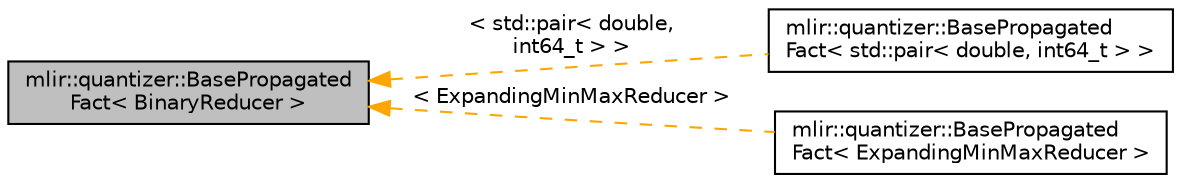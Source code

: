 digraph "mlir::quantizer::BasePropagatedFact&lt; BinaryReducer &gt;"
{
  bgcolor="transparent";
  edge [fontname="Helvetica",fontsize="10",labelfontname="Helvetica",labelfontsize="10"];
  node [fontname="Helvetica",fontsize="10",shape=record];
  rankdir="LR";
  Node0 [label="mlir::quantizer::BasePropagated\lFact\< BinaryReducer \>",height=0.2,width=0.4,color="black", fillcolor="grey75", style="filled", fontcolor="black"];
  Node0 -> Node1 [dir="back",color="orange",fontsize="10",style="dashed",label=" \< std::pair\< double,\l int64_t \> \>" ,fontname="Helvetica"];
  Node1 [label="mlir::quantizer::BasePropagated\lFact\< std::pair\< double, int64_t \> \>",height=0.2,width=0.4,color="black",URL="$classmlir_1_1quantizer_1_1BasePropagatedFact.html"];
  Node0 -> Node2 [dir="back",color="orange",fontsize="10",style="dashed",label=" \< ExpandingMinMaxReducer \>" ,fontname="Helvetica"];
  Node2 [label="mlir::quantizer::BasePropagated\lFact\< ExpandingMinMaxReducer \>",height=0.2,width=0.4,color="black",URL="$classmlir_1_1quantizer_1_1BasePropagatedFact.html"];
}
